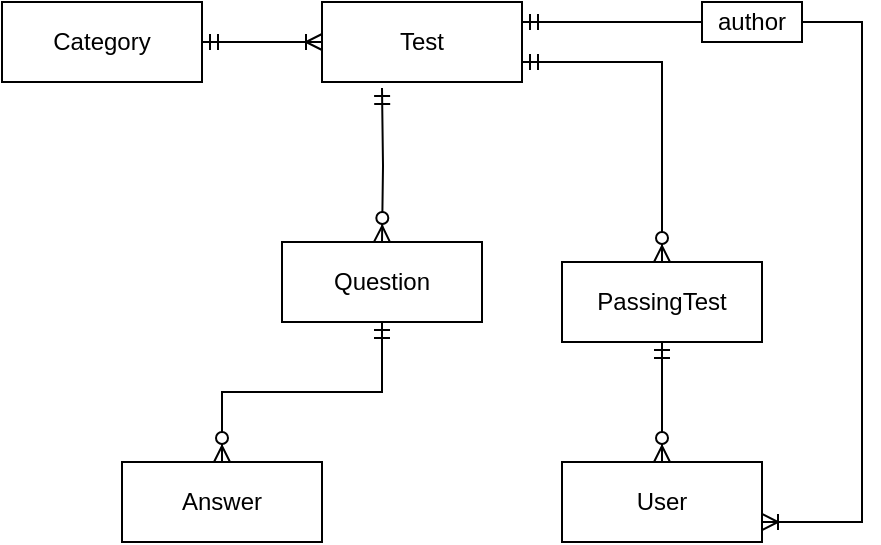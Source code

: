 <mxfile version="14.6.6" type="device"><diagram name="Page-1" id="e56a1550-8fbb-45ad-956c-1786394a9013"><mxGraphModel dx="1422" dy="773" grid="1" gridSize="10" guides="1" tooltips="1" connect="1" arrows="1" fold="1" page="1" pageScale="1" pageWidth="1100" pageHeight="850" background="#ffffff" math="0" shadow="0"><root><mxCell id="0"/><mxCell id="1" parent="0"/><mxCell id="sBIQ_A_zl8DjLf48liEV-30" value="" style="edgeStyle=orthogonalEdgeStyle;rounded=0;orthogonalLoop=1;jettySize=auto;html=1;startArrow=ERmandOne;startFill=0;endArrow=ERoneToMany;endFill=0;entryX=0;entryY=0.5;entryDx=0;entryDy=0;" parent="1" source="sBIQ_A_zl8DjLf48liEV-3" target="sBIQ_A_zl8DjLf48liEV-2" edge="1"><mxGeometry relative="1" as="geometry"><mxPoint x="270" y="40" as="targetPoint"/></mxGeometry></mxCell><mxCell id="sBIQ_A_zl8DjLf48liEV-3" value="Category" style="whiteSpace=wrap;html=1;align=center;" parent="1" vertex="1"><mxGeometry x="40" y="40" width="100" height="40" as="geometry"/></mxCell><mxCell id="sBIQ_A_zl8DjLf48liEV-4" value="User" style="whiteSpace=wrap;html=1;align=center;" parent="1" vertex="1"><mxGeometry x="320" y="270" width="100" height="40" as="geometry"/></mxCell><mxCell id="sBIQ_A_zl8DjLf48liEV-27" value="" style="edgeStyle=orthogonalEdgeStyle;rounded=0;orthogonalLoop=1;jettySize=auto;html=1;startArrow=ERmandOne;startFill=0;endArrow=ERzeroToMany;endFill=1;" parent="1" source="sBIQ_A_zl8DjLf48liEV-7" target="sBIQ_A_zl8DjLf48liEV-8" edge="1"><mxGeometry relative="1" as="geometry"/></mxCell><mxCell id="sBIQ_A_zl8DjLf48liEV-7" value="Question" style="whiteSpace=wrap;html=1;align=center;" parent="1" vertex="1"><mxGeometry x="180" y="160" width="100" height="40" as="geometry"/></mxCell><mxCell id="sBIQ_A_zl8DjLf48liEV-8" value="Answer" style="whiteSpace=wrap;html=1;align=center;" parent="1" vertex="1"><mxGeometry x="100" y="270" width="100" height="40" as="geometry"/></mxCell><mxCell id="sBIQ_A_zl8DjLf48liEV-29" value="" style="edgeStyle=orthogonalEdgeStyle;rounded=0;orthogonalLoop=1;jettySize=auto;html=1;startArrow=ERmandOne;startFill=0;endArrow=ERzeroToMany;endFill=1;" parent="1" source="sBIQ_A_zl8DjLf48liEV-9" target="sBIQ_A_zl8DjLf48liEV-4" edge="1"><mxGeometry relative="1" as="geometry"/></mxCell><mxCell id="sBIQ_A_zl8DjLf48liEV-9" value="PassingTest" style="whiteSpace=wrap;html=1;align=center;" parent="1" vertex="1"><mxGeometry x="320" y="170" width="100" height="40" as="geometry"/></mxCell><mxCell id="sBIQ_A_zl8DjLf48liEV-25" value="" style="edgeStyle=orthogonalEdgeStyle;rounded=0;orthogonalLoop=1;jettySize=auto;html=1;startArrow=ERmandOne;startFill=0;endArrow=ERzeroToMany;endFill=1;" parent="1" target="sBIQ_A_zl8DjLf48liEV-7" edge="1"><mxGeometry relative="1" as="geometry"><mxPoint x="230" y="83" as="sourcePoint"/><mxPoint x="329.5" y="120" as="targetPoint"/></mxGeometry></mxCell><mxCell id="sBIQ_A_zl8DjLf48liEV-28" value="" style="edgeStyle=orthogonalEdgeStyle;rounded=0;orthogonalLoop=1;jettySize=auto;html=1;startArrow=ERmandOne;startFill=0;endArrow=ERzeroToMany;endFill=1;entryX=0.5;entryY=0;entryDx=0;entryDy=0;exitX=1;exitY=0.75;exitDx=0;exitDy=0;" parent="1" source="sBIQ_A_zl8DjLf48liEV-2" target="sBIQ_A_zl8DjLf48liEV-9" edge="1"><mxGeometry relative="1" as="geometry"><mxPoint x="380" y="110" as="sourcePoint"/></mxGeometry></mxCell><mxCell id="sBIQ_A_zl8DjLf48liEV-2" value="Test" style="whiteSpace=wrap;html=1;align=center;" parent="1" vertex="1"><mxGeometry x="200" y="40" width="100" height="40" as="geometry"/></mxCell><mxCell id="sBIQ_A_zl8DjLf48liEV-31" value="" style="edgeStyle=orthogonalEdgeStyle;rounded=0;orthogonalLoop=1;jettySize=auto;html=1;startArrow=none;startFill=0;endArrow=ERoneToMany;endFill=0;entryX=1;entryY=0.75;entryDx=0;entryDy=0;exitX=1;exitY=0.25;exitDx=0;exitDy=0;" parent="1" source="R0lIUElpCicltRXBWByI-1" target="sBIQ_A_zl8DjLf48liEV-4" edge="1"><mxGeometry relative="1" as="geometry"><mxPoint x="510" y="30" as="sourcePoint"/><mxPoint x="380" y="180" as="targetPoint"/><Array as="points"><mxPoint x="470" y="50"/><mxPoint x="470" y="300"/></Array></mxGeometry></mxCell><mxCell id="R0lIUElpCicltRXBWByI-1" value="author" style="whiteSpace=wrap;html=1;align=center;direction=west;" vertex="1" parent="1"><mxGeometry x="390" y="40" width="50" height="20" as="geometry"/></mxCell><mxCell id="R0lIUElpCicltRXBWByI-2" value="" style="edgeStyle=orthogonalEdgeStyle;rounded=0;orthogonalLoop=1;jettySize=auto;html=1;startArrow=ERmandOne;startFill=0;endArrow=none;endFill=0;entryX=1;entryY=0.5;entryDx=0;entryDy=0;exitX=1;exitY=0.25;exitDx=0;exitDy=0;" edge="1" parent="1" source="sBIQ_A_zl8DjLf48liEV-2" target="R0lIUElpCicltRXBWByI-1"><mxGeometry relative="1" as="geometry"><mxPoint x="300" y="50" as="sourcePoint"/><mxPoint x="420" y="300" as="targetPoint"/><Array as="points"/></mxGeometry></mxCell></root></mxGraphModel></diagram></mxfile>